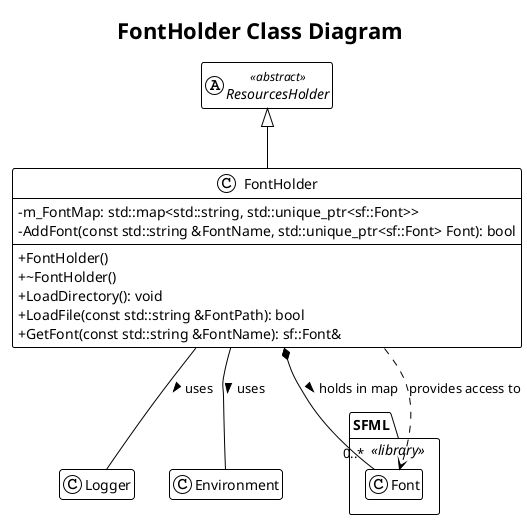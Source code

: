 @startuml
!theme plain
title FontHolder Class Diagram

' Settings for better readability
skinparam classAttributeIconSize 0
hide empty members

' --- External Dependencies ---
package SFML <<library>> {
    class Font
}

' --- Base Class ---
abstract class ResourcesHolder <<abstract>>
' --- The FontHolder Class ---
class FontHolder {
    - m_FontMap: std::map<std::string, std::unique_ptr<sf::Font>>
    - AddFont(const std::string &FontName, std::unique_ptr<sf::Font> Font): bool
    --
    + FontHolder()
    + ~FontHolder()
    + LoadDirectory(): void
    + LoadFile(const std::string &FontPath): bool
    + GetFont(const std::string &FontName): sf::Font&
}

' --- RELATIONSHIPS ---

' ==> Inheritance (Is-A relationship)
' FontHolder is a concrete implementation of ResourcesHolder.
ResourcesHolder <|-- FontHolder

' ==> Composition (Owns-A relationship)
' The FontHolder exclusively owns the sf::Font objects via unique_ptr.
FontHolder *-- "0..*" SFML.Font : holds in map >

' ==> Dependency (Uses-A relationship)
' The public GetFont method returns a reference to an SFML::Font.
FontHolder ..> SFML.Font : provides access to

FontHolder -- Logger : uses >
FontHolder -- Environment : uses >

@enduml